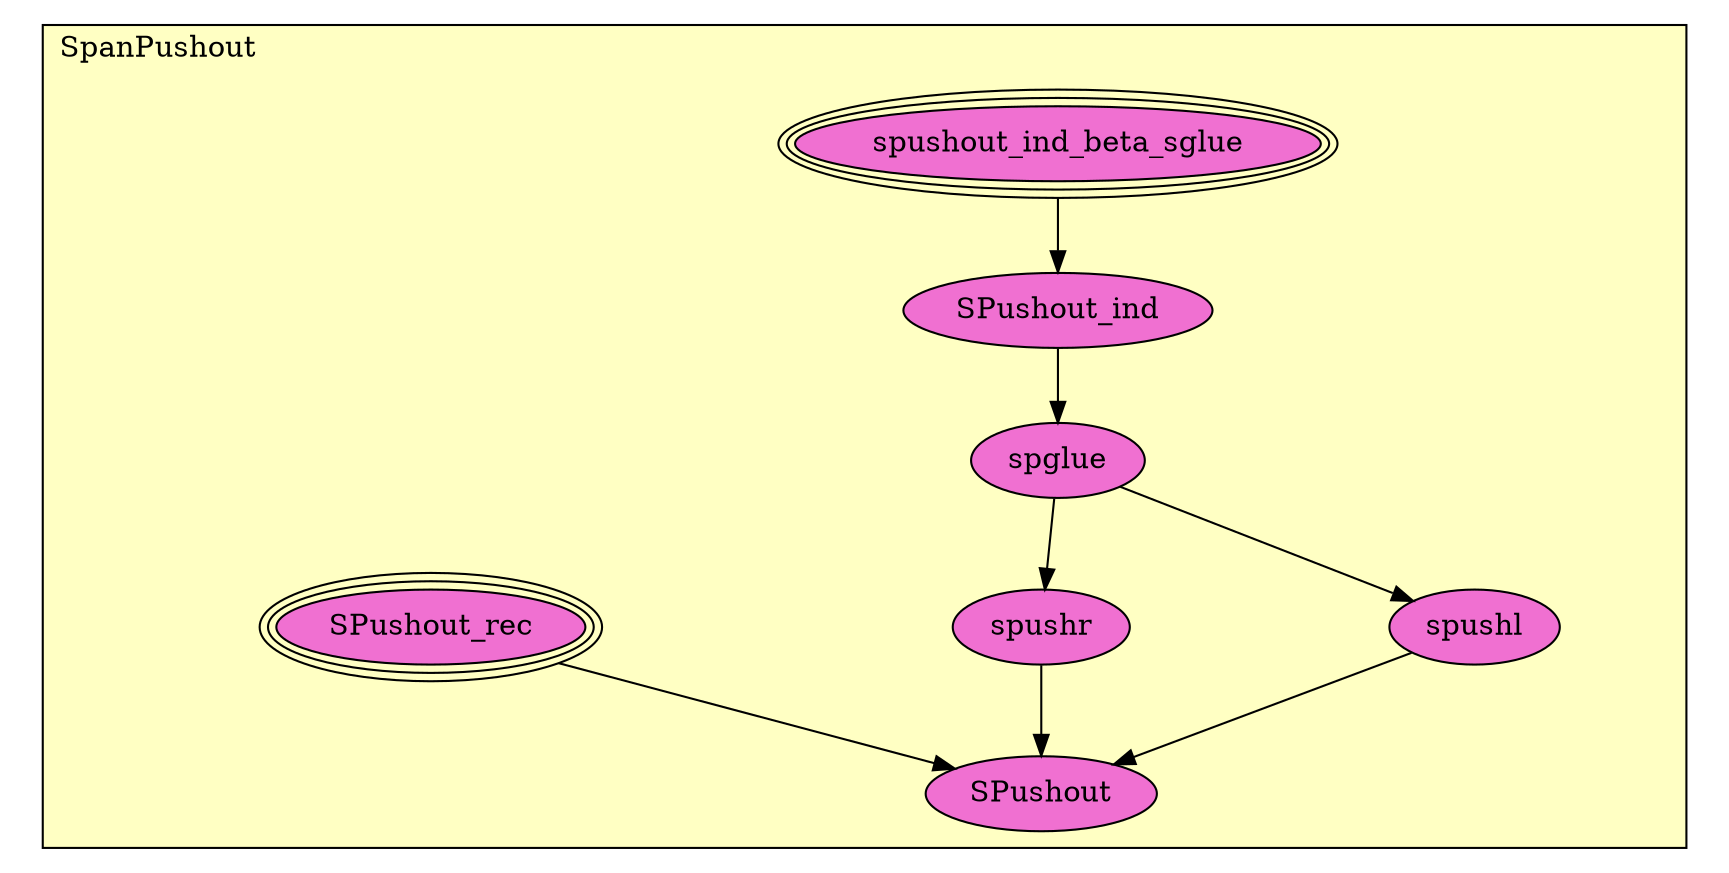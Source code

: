 digraph HoTT_Colimits_SpanPushout {
  graph [ratio=0.5]
  node [style=filled]
SpanPushout_spushout_ind_beta_sglue [label="spushout_ind_beta_sglue", URL=<SpanPushout.html#spushout_ind_beta_sglue>, peripheries=3, fillcolor="#F070D1"] ;
SpanPushout_SPushout_ind [label="SPushout_ind", URL=<SpanPushout.html#SPushout_ind>, fillcolor="#F070D1"] ;
SpanPushout_SPushout_rec [label="SPushout_rec", URL=<SpanPushout.html#SPushout_rec>, peripheries=3, fillcolor="#F070D1"] ;
SpanPushout_spglue [label="spglue", URL=<SpanPushout.html#spglue>, fillcolor="#F070D1"] ;
SpanPushout_spushr [label="spushr", URL=<SpanPushout.html#spushr>, fillcolor="#F070D1"] ;
SpanPushout_spushl [label="spushl", URL=<SpanPushout.html#spushl>, fillcolor="#F070D1"] ;
SpanPushout_SPushout [label="SPushout", URL=<SpanPushout.html#SPushout>, fillcolor="#F070D1"] ;
  SpanPushout_spushout_ind_beta_sglue -> SpanPushout_SPushout_ind [] ;
  SpanPushout_SPushout_ind -> SpanPushout_spglue [] ;
  SpanPushout_SPushout_rec -> SpanPushout_SPushout [] ;
  SpanPushout_spglue -> SpanPushout_spushr [] ;
  SpanPushout_spglue -> SpanPushout_spushl [] ;
  SpanPushout_spushr -> SpanPushout_SPushout [] ;
  SpanPushout_spushl -> SpanPushout_SPushout [] ;
subgraph cluster_SpanPushout { label="SpanPushout"; fillcolor="#FFFFC3"; labeljust=l; style=filled 
SpanPushout_SPushout; SpanPushout_spushl; SpanPushout_spushr; SpanPushout_spglue; SpanPushout_SPushout_rec; SpanPushout_SPushout_ind; SpanPushout_spushout_ind_beta_sglue; };
} /* END */
